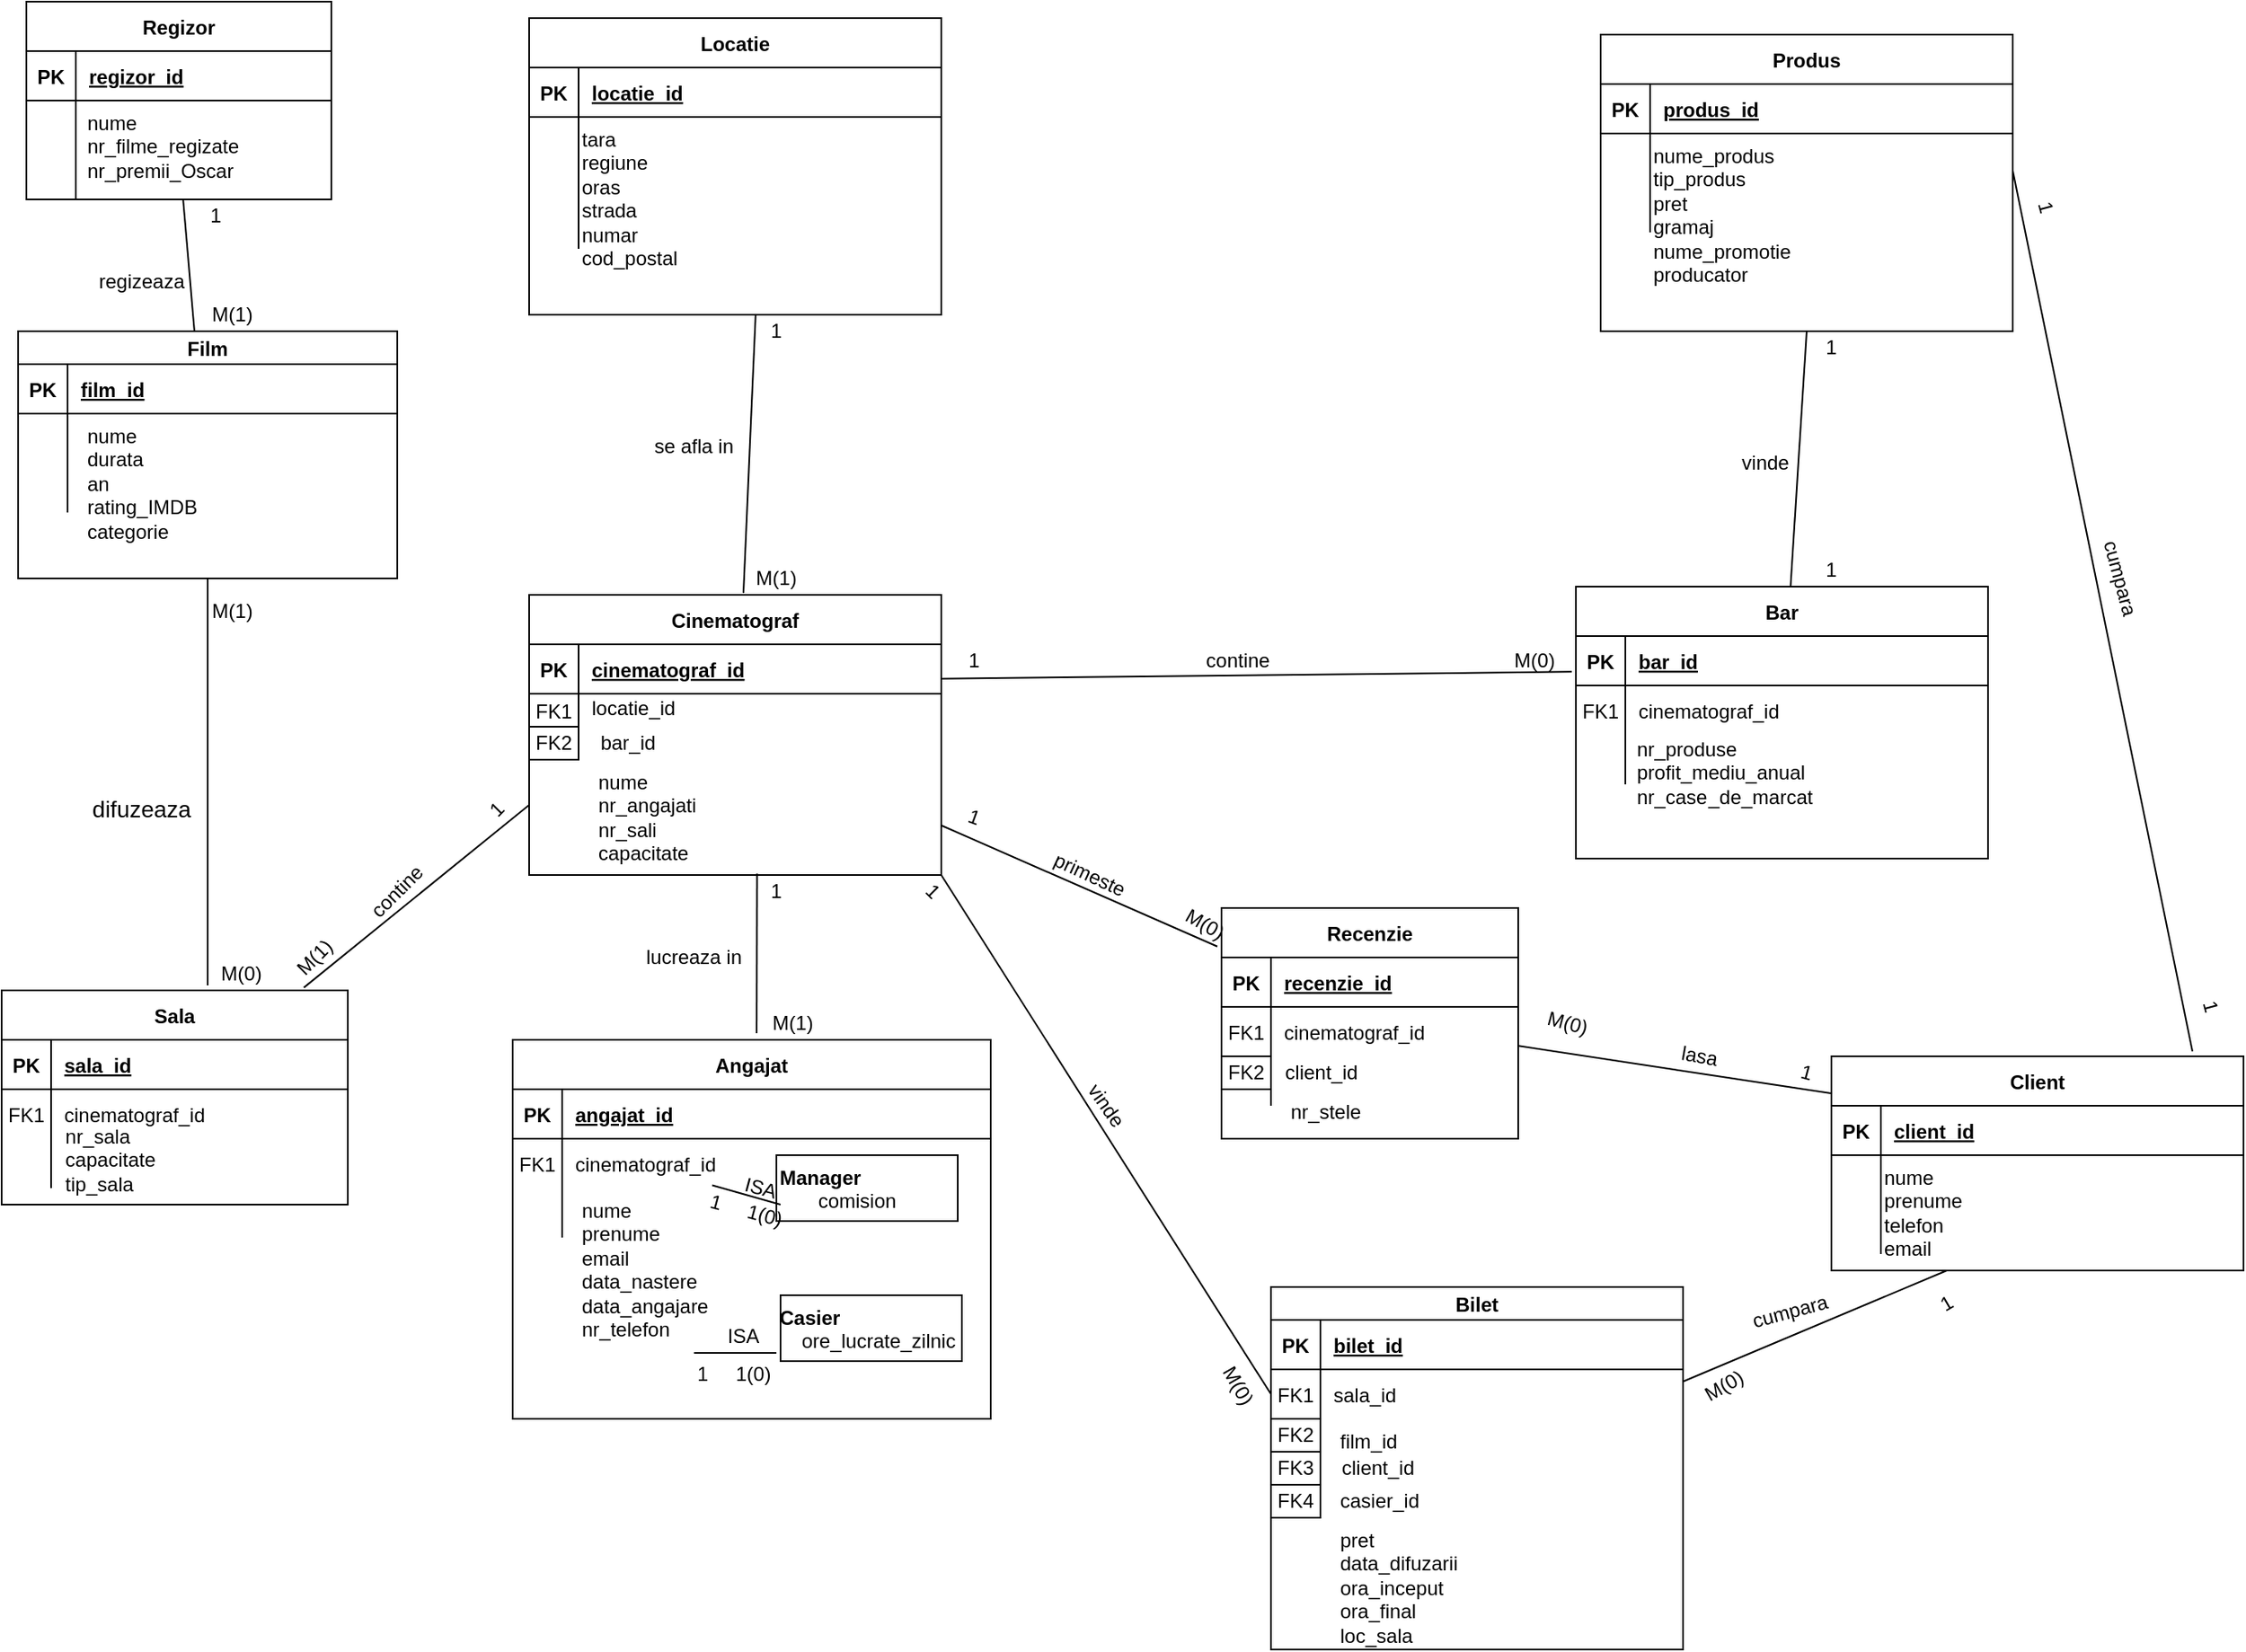 <mxfile version="14.6.5" type="github">
  <diagram id="R2lEEEUBdFMjLlhIrx00" name="Page-1">
    <mxGraphModel dx="2272" dy="762" grid="1" gridSize="10" guides="1" tooltips="1" connect="1" arrows="1" fold="1" page="1" pageScale="1" pageWidth="850" pageHeight="1100" math="0" shadow="0" extFonts="Permanent Marker^https://fonts.googleapis.com/css?family=Permanent+Marker">
      <root>
        <mxCell id="0" />
        <mxCell id="1" parent="0" />
        <mxCell id="C-vyLk0tnHw3VtMMgP7b-2" value="Locatie" style="shape=table;startSize=30;container=1;collapsible=1;childLayout=tableLayout;fixedRows=1;rowLines=0;fontStyle=1;align=center;resizeLast=1;" parent="1" vertex="1">
          <mxGeometry x="-210" y="10" width="250" height="180" as="geometry" />
        </mxCell>
        <mxCell id="C-vyLk0tnHw3VtMMgP7b-3" value="" style="shape=partialRectangle;collapsible=0;dropTarget=0;pointerEvents=0;fillColor=none;points=[[0,0.5],[1,0.5]];portConstraint=eastwest;top=0;left=0;right=0;bottom=1;" parent="C-vyLk0tnHw3VtMMgP7b-2" vertex="1">
          <mxGeometry y="30" width="250" height="30" as="geometry" />
        </mxCell>
        <mxCell id="C-vyLk0tnHw3VtMMgP7b-4" value="PK" style="shape=partialRectangle;overflow=hidden;connectable=0;fillColor=none;top=0;left=0;bottom=0;right=0;fontStyle=1;" parent="C-vyLk0tnHw3VtMMgP7b-3" vertex="1">
          <mxGeometry width="30" height="30" as="geometry" />
        </mxCell>
        <mxCell id="C-vyLk0tnHw3VtMMgP7b-5" value="locatie_id" style="shape=partialRectangle;overflow=hidden;connectable=0;fillColor=none;top=0;left=0;bottom=0;right=0;align=left;spacingLeft=6;fontStyle=5;" parent="C-vyLk0tnHw3VtMMgP7b-3" vertex="1">
          <mxGeometry x="30" width="220" height="30" as="geometry" />
        </mxCell>
        <mxCell id="C-vyLk0tnHw3VtMMgP7b-6" value="" style="shape=partialRectangle;collapsible=0;dropTarget=0;pointerEvents=0;fillColor=none;points=[[0,0.5],[1,0.5]];portConstraint=eastwest;top=0;left=0;right=0;bottom=0;" parent="C-vyLk0tnHw3VtMMgP7b-2" vertex="1">
          <mxGeometry y="60" width="250" height="50" as="geometry" />
        </mxCell>
        <mxCell id="C-vyLk0tnHw3VtMMgP7b-7" value="" style="shape=partialRectangle;overflow=hidden;connectable=0;fillColor=none;top=0;left=0;bottom=0;right=0;" parent="C-vyLk0tnHw3VtMMgP7b-6" vertex="1">
          <mxGeometry width="30" height="50" as="geometry" />
        </mxCell>
        <mxCell id="C-vyLk0tnHw3VtMMgP7b-8" value="" style="shape=partialRectangle;overflow=hidden;connectable=0;fillColor=none;top=0;left=0;bottom=0;right=0;align=left;spacingLeft=6;" parent="C-vyLk0tnHw3VtMMgP7b-6" vertex="1">
          <mxGeometry x="30" width="220" height="50" as="geometry" />
        </mxCell>
        <mxCell id="C-vyLk0tnHw3VtMMgP7b-9" value="" style="shape=partialRectangle;collapsible=0;dropTarget=0;pointerEvents=0;fillColor=none;points=[[0,0.5],[1,0.5]];portConstraint=eastwest;top=0;left=0;right=0;bottom=0;" parent="C-vyLk0tnHw3VtMMgP7b-2" vertex="1">
          <mxGeometry y="110" width="250" height="30" as="geometry" />
        </mxCell>
        <mxCell id="C-vyLk0tnHw3VtMMgP7b-10" value="" style="shape=partialRectangle;overflow=hidden;connectable=0;fillColor=none;top=0;left=0;bottom=0;right=0;" parent="C-vyLk0tnHw3VtMMgP7b-9" vertex="1">
          <mxGeometry width="30" height="30" as="geometry" />
        </mxCell>
        <mxCell id="C-vyLk0tnHw3VtMMgP7b-11" value="" style="shape=partialRectangle;overflow=hidden;connectable=0;fillColor=none;top=0;left=0;bottom=0;right=0;align=left;spacingLeft=6;" parent="C-vyLk0tnHw3VtMMgP7b-9" vertex="1">
          <mxGeometry x="30" width="220" height="30" as="geometry" />
        </mxCell>
        <mxCell id="C-vyLk0tnHw3VtMMgP7b-13" value="Bar" style="shape=table;startSize=30;container=1;collapsible=1;childLayout=tableLayout;fixedRows=1;rowLines=0;fontStyle=1;align=center;resizeLast=1;" parent="1" vertex="1">
          <mxGeometry x="425" y="355" width="250" height="165" as="geometry" />
        </mxCell>
        <mxCell id="C-vyLk0tnHw3VtMMgP7b-14" value="" style="shape=partialRectangle;collapsible=0;dropTarget=0;pointerEvents=0;fillColor=none;points=[[0,0.5],[1,0.5]];portConstraint=eastwest;top=0;left=0;right=0;bottom=1;" parent="C-vyLk0tnHw3VtMMgP7b-13" vertex="1">
          <mxGeometry y="30" width="250" height="30" as="geometry" />
        </mxCell>
        <mxCell id="C-vyLk0tnHw3VtMMgP7b-15" value="PK" style="shape=partialRectangle;overflow=hidden;connectable=0;fillColor=none;top=0;left=0;bottom=0;right=0;fontStyle=1;" parent="C-vyLk0tnHw3VtMMgP7b-14" vertex="1">
          <mxGeometry width="30" height="30" as="geometry" />
        </mxCell>
        <mxCell id="C-vyLk0tnHw3VtMMgP7b-16" value="bar_id" style="shape=partialRectangle;overflow=hidden;connectable=0;fillColor=none;top=0;left=0;bottom=0;right=0;align=left;spacingLeft=6;fontStyle=5;" parent="C-vyLk0tnHw3VtMMgP7b-14" vertex="1">
          <mxGeometry x="30" width="220" height="30" as="geometry" />
        </mxCell>
        <mxCell id="C-vyLk0tnHw3VtMMgP7b-17" value="" style="shape=partialRectangle;collapsible=0;dropTarget=0;pointerEvents=0;fillColor=none;points=[[0,0.5],[1,0.5]];portConstraint=eastwest;top=0;left=0;right=0;bottom=0;" parent="C-vyLk0tnHw3VtMMgP7b-13" vertex="1">
          <mxGeometry y="60" width="250" height="30" as="geometry" />
        </mxCell>
        <mxCell id="C-vyLk0tnHw3VtMMgP7b-18" value="FK1" style="shape=partialRectangle;overflow=hidden;connectable=0;fillColor=none;top=0;left=0;bottom=0;right=0;" parent="C-vyLk0tnHw3VtMMgP7b-17" vertex="1">
          <mxGeometry width="30" height="30" as="geometry" />
        </mxCell>
        <mxCell id="C-vyLk0tnHw3VtMMgP7b-19" value="cinematograf_id" style="shape=partialRectangle;overflow=hidden;connectable=0;fillColor=none;top=0;left=0;bottom=0;right=0;align=left;spacingLeft=6;" parent="C-vyLk0tnHw3VtMMgP7b-17" vertex="1">
          <mxGeometry x="30" width="220" height="30" as="geometry" />
        </mxCell>
        <mxCell id="C-vyLk0tnHw3VtMMgP7b-20" value="" style="shape=partialRectangle;collapsible=0;dropTarget=0;pointerEvents=0;fillColor=none;points=[[0,0.5],[1,0.5]];portConstraint=eastwest;top=0;left=0;right=0;bottom=0;" parent="C-vyLk0tnHw3VtMMgP7b-13" vertex="1">
          <mxGeometry y="90" width="250" height="30" as="geometry" />
        </mxCell>
        <mxCell id="C-vyLk0tnHw3VtMMgP7b-21" value="" style="shape=partialRectangle;overflow=hidden;connectable=0;fillColor=none;top=0;left=0;bottom=0;right=0;" parent="C-vyLk0tnHw3VtMMgP7b-20" vertex="1">
          <mxGeometry width="30" height="30" as="geometry" />
        </mxCell>
        <mxCell id="C-vyLk0tnHw3VtMMgP7b-22" value="" style="shape=partialRectangle;overflow=hidden;connectable=0;fillColor=none;top=0;left=0;bottom=0;right=0;align=left;spacingLeft=6;" parent="C-vyLk0tnHw3VtMMgP7b-20" vertex="1">
          <mxGeometry x="30" width="220" height="30" as="geometry" />
        </mxCell>
        <mxCell id="C-vyLk0tnHw3VtMMgP7b-23" value="Cinematograf" style="shape=table;startSize=30;container=1;collapsible=1;childLayout=tableLayout;fixedRows=1;rowLines=0;fontStyle=1;align=center;resizeLast=1;" parent="1" vertex="1">
          <mxGeometry x="-210" y="360" width="250" height="170" as="geometry" />
        </mxCell>
        <mxCell id="C-vyLk0tnHw3VtMMgP7b-24" value="" style="shape=partialRectangle;collapsible=0;dropTarget=0;pointerEvents=0;fillColor=none;points=[[0,0.5],[1,0.5]];portConstraint=eastwest;top=0;left=0;right=0;bottom=1;" parent="C-vyLk0tnHw3VtMMgP7b-23" vertex="1">
          <mxGeometry y="30" width="250" height="30" as="geometry" />
        </mxCell>
        <mxCell id="C-vyLk0tnHw3VtMMgP7b-25" value="PK" style="shape=partialRectangle;overflow=hidden;connectable=0;fillColor=none;top=0;left=0;bottom=0;right=0;fontStyle=1;" parent="C-vyLk0tnHw3VtMMgP7b-24" vertex="1">
          <mxGeometry width="30" height="30" as="geometry" />
        </mxCell>
        <mxCell id="C-vyLk0tnHw3VtMMgP7b-26" value="cinematograf_id" style="shape=partialRectangle;overflow=hidden;connectable=0;fillColor=none;top=0;left=0;bottom=0;right=0;align=left;spacingLeft=6;fontStyle=5;" parent="C-vyLk0tnHw3VtMMgP7b-24" vertex="1">
          <mxGeometry x="30" width="220" height="30" as="geometry" />
        </mxCell>
        <mxCell id="C-vyLk0tnHw3VtMMgP7b-27" value="" style="shape=partialRectangle;collapsible=0;dropTarget=0;pointerEvents=0;fillColor=none;points=[[0,0.5],[1,0.5]];portConstraint=eastwest;top=0;left=0;right=0;bottom=0;" parent="C-vyLk0tnHw3VtMMgP7b-23" vertex="1">
          <mxGeometry y="60" width="250" height="20" as="geometry" />
        </mxCell>
        <mxCell id="C-vyLk0tnHw3VtMMgP7b-28" value="FK1" style="shape=partialRectangle;overflow=hidden;connectable=0;fillColor=none;top=0;left=0;bottom=0;right=0;" parent="C-vyLk0tnHw3VtMMgP7b-27" vertex="1">
          <mxGeometry width="30" height="20" as="geometry" />
        </mxCell>
        <mxCell id="C-vyLk0tnHw3VtMMgP7b-29" value="locatie_id&#xa;" style="shape=partialRectangle;overflow=hidden;connectable=0;fillColor=none;top=0;left=0;bottom=0;right=0;align=left;spacingLeft=6;" parent="C-vyLk0tnHw3VtMMgP7b-27" vertex="1">
          <mxGeometry x="30" width="220" height="20" as="geometry" />
        </mxCell>
        <mxCell id="IhwIxXfozMVWxRaAhTeC-2" value="FK2" style="rounded=0;whiteSpace=wrap;html=1;" parent="1" vertex="1">
          <mxGeometry x="-210" y="440" width="30" height="20" as="geometry" />
        </mxCell>
        <mxCell id="IhwIxXfozMVWxRaAhTeC-3" value="bar_id" style="text;html=1;strokeColor=none;fillColor=none;align=center;verticalAlign=middle;whiteSpace=wrap;rounded=0;" parent="1" vertex="1">
          <mxGeometry x="-180" y="440" width="60" height="20" as="geometry" />
        </mxCell>
        <mxCell id="IhwIxXfozMVWxRaAhTeC-5" value="nume&lt;br&gt;nr_angajati&lt;br&gt;nr_sali&lt;br&gt;capacitate" style="text;html=1;strokeColor=none;fillColor=none;align=left;verticalAlign=top;whiteSpace=wrap;rounded=0;labelPosition=center;verticalLabelPosition=middle;" parent="1" vertex="1">
          <mxGeometry x="-170" y="460" width="170" height="70" as="geometry" />
        </mxCell>
        <mxCell id="IhwIxXfozMVWxRaAhTeC-7" value="se afla in" style="text;html=1;strokeColor=none;fillColor=none;align=center;verticalAlign=middle;whiteSpace=wrap;rounded=0;rotation=0;" parent="1" vertex="1">
          <mxGeometry x="-140" y="250" width="60" height="40" as="geometry" />
        </mxCell>
        <mxCell id="IhwIxXfozMVWxRaAhTeC-8" value="tara&lt;br&gt;regiune&lt;br&gt;oras&lt;br&gt;strada&lt;br&gt;numar&lt;br&gt;cod_postal" style="text;html=1;strokeColor=none;fillColor=none;align=left;verticalAlign=top;whiteSpace=wrap;rounded=0;" parent="1" vertex="1">
          <mxGeometry x="-180" y="70" width="220" height="120" as="geometry" />
        </mxCell>
        <mxCell id="IhwIxXfozMVWxRaAhTeC-9" value="" style="endArrow=none;html=1;exitX=0.52;exitY=-0.007;exitDx=0;exitDy=0;exitPerimeter=0;" parent="1" source="C-vyLk0tnHw3VtMMgP7b-23" target="IhwIxXfozMVWxRaAhTeC-8" edge="1">
          <mxGeometry width="50" height="50" relative="1" as="geometry">
            <mxPoint x="-40" y="280" as="sourcePoint" />
            <mxPoint x="10" y="230" as="targetPoint" />
          </mxGeometry>
        </mxCell>
        <mxCell id="IhwIxXfozMVWxRaAhTeC-10" value="1" style="text;html=1;strokeColor=none;fillColor=none;align=center;verticalAlign=middle;whiteSpace=wrap;rounded=0;" parent="1" vertex="1">
          <mxGeometry x="-80" y="190" width="40" height="20" as="geometry" />
        </mxCell>
        <mxCell id="IhwIxXfozMVWxRaAhTeC-11" value="M(1)" style="text;html=1;strokeColor=none;fillColor=none;align=center;verticalAlign=middle;whiteSpace=wrap;rounded=0;" parent="1" vertex="1">
          <mxGeometry x="-80" y="340" width="40" height="20" as="geometry" />
        </mxCell>
        <mxCell id="IhwIxXfozMVWxRaAhTeC-12" value="Produs" style="shape=table;startSize=30;container=1;collapsible=1;childLayout=tableLayout;fixedRows=1;rowLines=0;fontStyle=1;align=center;resizeLast=1;" parent="1" vertex="1">
          <mxGeometry x="440" y="20" width="250" height="180" as="geometry" />
        </mxCell>
        <mxCell id="IhwIxXfozMVWxRaAhTeC-13" value="" style="shape=partialRectangle;collapsible=0;dropTarget=0;pointerEvents=0;fillColor=none;points=[[0,0.5],[1,0.5]];portConstraint=eastwest;top=0;left=0;right=0;bottom=1;" parent="IhwIxXfozMVWxRaAhTeC-12" vertex="1">
          <mxGeometry y="30" width="250" height="30" as="geometry" />
        </mxCell>
        <mxCell id="IhwIxXfozMVWxRaAhTeC-14" value="PK" style="shape=partialRectangle;overflow=hidden;connectable=0;fillColor=none;top=0;left=0;bottom=0;right=0;fontStyle=1;" parent="IhwIxXfozMVWxRaAhTeC-13" vertex="1">
          <mxGeometry width="30" height="30" as="geometry" />
        </mxCell>
        <mxCell id="IhwIxXfozMVWxRaAhTeC-15" value="produs_id" style="shape=partialRectangle;overflow=hidden;connectable=0;fillColor=none;top=0;left=0;bottom=0;right=0;align=left;spacingLeft=6;fontStyle=5;" parent="IhwIxXfozMVWxRaAhTeC-13" vertex="1">
          <mxGeometry x="30" width="220" height="30" as="geometry" />
        </mxCell>
        <mxCell id="IhwIxXfozMVWxRaAhTeC-16" value="" style="shape=partialRectangle;collapsible=0;dropTarget=0;pointerEvents=0;fillColor=none;points=[[0,0.5],[1,0.5]];portConstraint=eastwest;top=0;left=0;right=0;bottom=0;" parent="IhwIxXfozMVWxRaAhTeC-12" vertex="1">
          <mxGeometry y="60" width="250" height="30" as="geometry" />
        </mxCell>
        <mxCell id="IhwIxXfozMVWxRaAhTeC-17" value="" style="shape=partialRectangle;overflow=hidden;connectable=0;fillColor=none;top=0;left=0;bottom=0;right=0;" parent="IhwIxXfozMVWxRaAhTeC-16" vertex="1">
          <mxGeometry width="30" height="30" as="geometry" />
        </mxCell>
        <mxCell id="IhwIxXfozMVWxRaAhTeC-18" value="" style="shape=partialRectangle;overflow=hidden;connectable=0;fillColor=none;top=0;left=0;bottom=0;right=0;align=left;spacingLeft=6;" parent="IhwIxXfozMVWxRaAhTeC-16" vertex="1">
          <mxGeometry x="30" width="220" height="30" as="geometry" />
        </mxCell>
        <mxCell id="IhwIxXfozMVWxRaAhTeC-19" value="" style="shape=partialRectangle;collapsible=0;dropTarget=0;pointerEvents=0;fillColor=none;points=[[0,0.5],[1,0.5]];portConstraint=eastwest;top=0;left=0;right=0;bottom=0;" parent="IhwIxXfozMVWxRaAhTeC-12" vertex="1">
          <mxGeometry y="90" width="250" height="30" as="geometry" />
        </mxCell>
        <mxCell id="IhwIxXfozMVWxRaAhTeC-20" value="" style="shape=partialRectangle;overflow=hidden;connectable=0;fillColor=none;top=0;left=0;bottom=0;right=0;" parent="IhwIxXfozMVWxRaAhTeC-19" vertex="1">
          <mxGeometry width="30" height="30" as="geometry" />
        </mxCell>
        <mxCell id="IhwIxXfozMVWxRaAhTeC-21" value="" style="shape=partialRectangle;overflow=hidden;connectable=0;fillColor=none;top=0;left=0;bottom=0;right=0;align=left;spacingLeft=6;" parent="IhwIxXfozMVWxRaAhTeC-19" vertex="1">
          <mxGeometry x="30" width="220" height="30" as="geometry" />
        </mxCell>
        <mxCell id="IhwIxXfozMVWxRaAhTeC-22" value="nr_produse&lt;br&gt;profit_mediu_anual&lt;br&gt;nr_case" style="text;html=1;strokeColor=none;fillColor=none;align=left;verticalAlign=top;whiteSpace=wrap;rounded=0;" parent="1" vertex="1">
          <mxGeometry x="460" y="440" width="210" height="100" as="geometry" />
        </mxCell>
        <mxCell id="IhwIxXfozMVWxRaAhTeC-23" value="&lt;br&gt;&lt;br&gt;&amp;nbsp; &amp;nbsp; &amp;nbsp; &amp;nbsp; &amp;nbsp; &amp;nbsp; &amp;nbsp;_de_marcat" style="text;html=1;strokeColor=none;fillColor=none;align=left;verticalAlign=top;whiteSpace=wrap;rounded=0;" parent="1" vertex="1">
          <mxGeometry x="460" y="440" width="210" height="100" as="geometry" />
        </mxCell>
        <mxCell id="IhwIxXfozMVWxRaAhTeC-24" value="" style="endArrow=none;html=1;entryX=-0.01;entryY=0.722;entryDx=0;entryDy=0;entryPerimeter=0;exitX=1;exitY=0.694;exitDx=0;exitDy=0;exitPerimeter=0;" parent="1" source="C-vyLk0tnHw3VtMMgP7b-24" target="C-vyLk0tnHw3VtMMgP7b-14" edge="1">
          <mxGeometry width="50" height="50" relative="1" as="geometry">
            <mxPoint x="40" y="500" as="sourcePoint" />
            <mxPoint x="430" y="510" as="targetPoint" />
          </mxGeometry>
        </mxCell>
        <mxCell id="IhwIxXfozMVWxRaAhTeC-25" value="contine" style="text;html=1;strokeColor=none;fillColor=none;align=center;verticalAlign=middle;whiteSpace=wrap;rounded=0;" parent="1" vertex="1">
          <mxGeometry x="200" y="390" width="40" height="20" as="geometry" />
        </mxCell>
        <mxCell id="IhwIxXfozMVWxRaAhTeC-26" value="M(0)" style="text;html=1;strokeColor=none;fillColor=none;align=center;verticalAlign=middle;whiteSpace=wrap;rounded=0;" parent="1" vertex="1">
          <mxGeometry x="380" y="390" width="40" height="20" as="geometry" />
        </mxCell>
        <mxCell id="IhwIxXfozMVWxRaAhTeC-27" value="1" style="text;html=1;strokeColor=none;fillColor=none;align=center;verticalAlign=middle;whiteSpace=wrap;rounded=0;" parent="1" vertex="1">
          <mxGeometry x="40" y="390" width="40" height="20" as="geometry" />
        </mxCell>
        <mxCell id="IhwIxXfozMVWxRaAhTeC-28" value="Bilet" style="shape=table;startSize=20;container=1;collapsible=1;childLayout=tableLayout;fixedRows=1;rowLines=0;fontStyle=1;align=center;resizeLast=1;" parent="1" vertex="1">
          <mxGeometry x="240" y="780" width="250" height="220" as="geometry" />
        </mxCell>
        <mxCell id="IhwIxXfozMVWxRaAhTeC-29" value="" style="shape=partialRectangle;collapsible=0;dropTarget=0;pointerEvents=0;fillColor=none;points=[[0,0.5],[1,0.5]];portConstraint=eastwest;top=0;left=0;right=0;bottom=1;" parent="IhwIxXfozMVWxRaAhTeC-28" vertex="1">
          <mxGeometry y="20" width="250" height="30" as="geometry" />
        </mxCell>
        <mxCell id="IhwIxXfozMVWxRaAhTeC-30" value="PK" style="shape=partialRectangle;overflow=hidden;connectable=0;fillColor=none;top=0;left=0;bottom=0;right=0;fontStyle=1;" parent="IhwIxXfozMVWxRaAhTeC-29" vertex="1">
          <mxGeometry width="30" height="30" as="geometry" />
        </mxCell>
        <mxCell id="IhwIxXfozMVWxRaAhTeC-31" value="bilet_id" style="shape=partialRectangle;overflow=hidden;connectable=0;fillColor=none;top=0;left=0;bottom=0;right=0;align=left;spacingLeft=6;fontStyle=5;" parent="IhwIxXfozMVWxRaAhTeC-29" vertex="1">
          <mxGeometry x="30" width="220" height="30" as="geometry" />
        </mxCell>
        <mxCell id="IhwIxXfozMVWxRaAhTeC-32" value="" style="shape=partialRectangle;collapsible=0;dropTarget=0;pointerEvents=0;fillColor=none;points=[[0,0.5],[1,0.5]];portConstraint=eastwest;top=0;left=0;right=0;bottom=0;" parent="IhwIxXfozMVWxRaAhTeC-28" vertex="1">
          <mxGeometry y="50" width="250" height="30" as="geometry" />
        </mxCell>
        <mxCell id="IhwIxXfozMVWxRaAhTeC-33" value="FK1" style="shape=partialRectangle;overflow=hidden;connectable=0;fillColor=none;top=0;left=0;bottom=0;right=0;" parent="IhwIxXfozMVWxRaAhTeC-32" vertex="1">
          <mxGeometry width="30" height="30" as="geometry" />
        </mxCell>
        <mxCell id="IhwIxXfozMVWxRaAhTeC-34" value="sala_id" style="shape=partialRectangle;overflow=hidden;connectable=0;fillColor=none;top=0;left=0;bottom=0;right=0;align=left;spacingLeft=6;" parent="IhwIxXfozMVWxRaAhTeC-32" vertex="1">
          <mxGeometry x="30" width="220" height="30" as="geometry" />
        </mxCell>
        <mxCell id="IhwIxXfozMVWxRaAhTeC-35" value="" style="shape=partialRectangle;collapsible=0;dropTarget=0;pointerEvents=0;fillColor=none;points=[[0,0.5],[1,0.5]];portConstraint=eastwest;top=0;left=0;right=0;bottom=0;" parent="IhwIxXfozMVWxRaAhTeC-28" vertex="1">
          <mxGeometry y="80" width="250" height="30" as="geometry" />
        </mxCell>
        <mxCell id="IhwIxXfozMVWxRaAhTeC-36" value="" style="shape=partialRectangle;overflow=hidden;connectable=0;fillColor=none;top=0;left=0;bottom=0;right=0;" parent="IhwIxXfozMVWxRaAhTeC-35" vertex="1">
          <mxGeometry width="30" height="30" as="geometry" />
        </mxCell>
        <mxCell id="IhwIxXfozMVWxRaAhTeC-37" value="" style="shape=partialRectangle;overflow=hidden;connectable=0;fillColor=none;top=0;left=0;bottom=0;right=0;align=left;spacingLeft=6;" parent="IhwIxXfozMVWxRaAhTeC-35" vertex="1">
          <mxGeometry x="30" width="220" height="30" as="geometry" />
        </mxCell>
        <mxCell id="IhwIxXfozMVWxRaAhTeC-38" value="nume_produs&lt;br&gt;tip_produs&lt;br&gt;pret&lt;br&gt;gramaj&lt;br&gt;nume_promotie&lt;br&gt;producator" style="text;html=1;strokeColor=none;fillColor=none;align=left;verticalAlign=top;whiteSpace=wrap;rounded=0;" parent="1" vertex="1">
          <mxGeometry x="470" y="80" width="220" height="90" as="geometry" />
        </mxCell>
        <mxCell id="IhwIxXfozMVWxRaAhTeC-39" value="" style="endArrow=none;html=1;entryX=0.5;entryY=1;entryDx=0;entryDy=0;" parent="1" source="C-vyLk0tnHw3VtMMgP7b-13" target="IhwIxXfozMVWxRaAhTeC-12" edge="1">
          <mxGeometry width="50" height="50" relative="1" as="geometry">
            <mxPoint x="140" y="300" as="sourcePoint" />
            <mxPoint x="190" y="250" as="targetPoint" />
          </mxGeometry>
        </mxCell>
        <mxCell id="IhwIxXfozMVWxRaAhTeC-40" value="vinde" style="text;html=1;strokeColor=none;fillColor=none;align=center;verticalAlign=middle;whiteSpace=wrap;rounded=0;" parent="1" vertex="1">
          <mxGeometry x="520" y="270" width="40" height="20" as="geometry" />
        </mxCell>
        <mxCell id="IhwIxXfozMVWxRaAhTeC-41" value="1" style="text;html=1;strokeColor=none;fillColor=none;align=center;verticalAlign=middle;whiteSpace=wrap;rounded=0;" parent="1" vertex="1">
          <mxGeometry x="560" y="200" width="40" height="20" as="geometry" />
        </mxCell>
        <mxCell id="IhwIxXfozMVWxRaAhTeC-42" value="1" style="text;html=1;strokeColor=none;fillColor=none;align=center;verticalAlign=middle;whiteSpace=wrap;rounded=0;" parent="1" vertex="1">
          <mxGeometry x="560" y="335" width="40" height="20" as="geometry" />
        </mxCell>
        <mxCell id="IhwIxXfozMVWxRaAhTeC-43" value="Angajat" style="shape=table;startSize=30;container=1;collapsible=1;childLayout=tableLayout;fixedRows=1;rowLines=0;fontStyle=1;align=center;resizeLast=1;" parent="1" vertex="1">
          <mxGeometry x="-220" y="630" width="290" height="230" as="geometry" />
        </mxCell>
        <mxCell id="IhwIxXfozMVWxRaAhTeC-44" value="" style="shape=partialRectangle;collapsible=0;dropTarget=0;pointerEvents=0;fillColor=none;points=[[0,0.5],[1,0.5]];portConstraint=eastwest;top=0;left=0;right=0;bottom=1;" parent="IhwIxXfozMVWxRaAhTeC-43" vertex="1">
          <mxGeometry y="30" width="290" height="30" as="geometry" />
        </mxCell>
        <mxCell id="IhwIxXfozMVWxRaAhTeC-45" value="PK" style="shape=partialRectangle;overflow=hidden;connectable=0;fillColor=none;top=0;left=0;bottom=0;right=0;fontStyle=1;" parent="IhwIxXfozMVWxRaAhTeC-44" vertex="1">
          <mxGeometry width="30" height="30" as="geometry" />
        </mxCell>
        <mxCell id="IhwIxXfozMVWxRaAhTeC-46" value="angajat_id" style="shape=partialRectangle;overflow=hidden;connectable=0;fillColor=none;top=0;left=0;bottom=0;right=0;align=left;spacingLeft=6;fontStyle=5;" parent="IhwIxXfozMVWxRaAhTeC-44" vertex="1">
          <mxGeometry x="30" width="260" height="30" as="geometry" />
        </mxCell>
        <mxCell id="IhwIxXfozMVWxRaAhTeC-47" value="" style="shape=partialRectangle;collapsible=0;dropTarget=0;pointerEvents=0;fillColor=none;points=[[0,0.5],[1,0.5]];portConstraint=eastwest;top=0;left=0;right=0;bottom=0;" parent="IhwIxXfozMVWxRaAhTeC-43" vertex="1">
          <mxGeometry y="60" width="290" height="30" as="geometry" />
        </mxCell>
        <mxCell id="IhwIxXfozMVWxRaAhTeC-48" value="FK1" style="shape=partialRectangle;overflow=hidden;connectable=0;fillColor=none;top=0;left=0;bottom=0;right=0;" parent="IhwIxXfozMVWxRaAhTeC-47" vertex="1">
          <mxGeometry width="30" height="30" as="geometry" />
        </mxCell>
        <mxCell id="IhwIxXfozMVWxRaAhTeC-49" value="cinematograf_id" style="shape=partialRectangle;overflow=hidden;connectable=0;fillColor=none;top=0;left=0;bottom=0;right=0;align=left;spacingLeft=6;" parent="IhwIxXfozMVWxRaAhTeC-47" vertex="1">
          <mxGeometry x="30" width="260" height="30" as="geometry" />
        </mxCell>
        <mxCell id="IhwIxXfozMVWxRaAhTeC-50" value="" style="shape=partialRectangle;collapsible=0;dropTarget=0;pointerEvents=0;fillColor=none;points=[[0,0.5],[1,0.5]];portConstraint=eastwest;top=0;left=0;right=0;bottom=0;" parent="IhwIxXfozMVWxRaAhTeC-43" vertex="1">
          <mxGeometry y="90" width="290" height="30" as="geometry" />
        </mxCell>
        <mxCell id="IhwIxXfozMVWxRaAhTeC-51" value="" style="shape=partialRectangle;overflow=hidden;connectable=0;fillColor=none;top=0;left=0;bottom=0;right=0;" parent="IhwIxXfozMVWxRaAhTeC-50" vertex="1">
          <mxGeometry width="30" height="30" as="geometry" />
        </mxCell>
        <mxCell id="IhwIxXfozMVWxRaAhTeC-52" value="" style="shape=partialRectangle;overflow=hidden;connectable=0;fillColor=none;top=0;left=0;bottom=0;right=0;align=left;spacingLeft=6;" parent="IhwIxXfozMVWxRaAhTeC-50" vertex="1">
          <mxGeometry x="30" width="260" height="30" as="geometry" />
        </mxCell>
        <mxCell id="IhwIxXfozMVWxRaAhTeC-57" value="nume&lt;br&gt;prenume&lt;br&gt;email&lt;br&gt;data_nastere&lt;br&gt;data_angajare&lt;br&gt;nr_telefon" style="text;html=1;strokeColor=none;fillColor=none;align=left;verticalAlign=top;whiteSpace=wrap;rounded=0;" parent="1" vertex="1">
          <mxGeometry x="-180" y="720" width="70" height="100" as="geometry" />
        </mxCell>
        <mxCell id="IhwIxXfozMVWxRaAhTeC-58" value="" style="rounded=0;whiteSpace=wrap;html=1;align=left;" parent="1" vertex="1">
          <mxGeometry x="-60" y="700" width="110" height="40" as="geometry" />
        </mxCell>
        <mxCell id="IhwIxXfozMVWxRaAhTeC-59" value="&lt;b&gt;Manager&lt;br&gt;&amp;nbsp; &amp;nbsp; &amp;nbsp; &amp;nbsp;&lt;/b&gt;comision&lt;br&gt;" style="text;html=1;strokeColor=none;fillColor=none;align=left;verticalAlign=top;whiteSpace=wrap;rounded=0;" parent="1" vertex="1">
          <mxGeometry x="-60" y="700" width="110" height="40" as="geometry" />
        </mxCell>
        <mxCell id="IhwIxXfozMVWxRaAhTeC-61" value="ISA" style="text;html=1;strokeColor=none;fillColor=none;align=center;verticalAlign=middle;whiteSpace=wrap;rounded=0;rotation=15;" parent="1" vertex="1">
          <mxGeometry x="-82.5" y="715" width="25" height="10" as="geometry" />
        </mxCell>
        <mxCell id="IhwIxXfozMVWxRaAhTeC-62" value="1&amp;nbsp; &amp;nbsp; &amp;nbsp;1(0)" style="text;html=1;strokeColor=none;fillColor=none;align=left;verticalAlign=middle;whiteSpace=wrap;rounded=0;rotation=15;" parent="1" vertex="1">
          <mxGeometry x="-102.5" y="725" width="55" height="20" as="geometry" />
        </mxCell>
        <mxCell id="IhwIxXfozMVWxRaAhTeC-66" value="" style="rounded=0;whiteSpace=wrap;html=1;align=left;" parent="1" vertex="1">
          <mxGeometry x="-57.5" y="785" width="110" height="40" as="geometry" />
        </mxCell>
        <mxCell id="IhwIxXfozMVWxRaAhTeC-67" value="Casier&lt;br&gt;&amp;nbsp; &amp;nbsp; &lt;span style=&quot;font-weight: normal&quot;&gt;ore_lucrate_zilnic&lt;/span&gt;" style="text;html=1;strokeColor=none;fillColor=none;align=left;verticalAlign=top;whiteSpace=wrap;rounded=0;fontStyle=1" parent="1" vertex="1">
          <mxGeometry x="-60" y="785" width="117.5" height="35" as="geometry" />
        </mxCell>
        <mxCell id="IhwIxXfozMVWxRaAhTeC-68" value="1&amp;nbsp; &amp;nbsp; &amp;nbsp;1(0)" style="text;html=1;strokeColor=none;fillColor=none;align=left;verticalAlign=middle;whiteSpace=wrap;rounded=0;rotation=0;" parent="1" vertex="1">
          <mxGeometry x="-110" y="825" width="52.5" height="15" as="geometry" />
        </mxCell>
        <mxCell id="IhwIxXfozMVWxRaAhTeC-70" value="" style="endArrow=none;html=1;exitX=0;exitY=0;exitDx=0;exitDy=0;" parent="1" source="IhwIxXfozMVWxRaAhTeC-62" edge="1">
          <mxGeometry width="50" height="50" relative="1" as="geometry">
            <mxPoint x="-107.5" y="720" as="sourcePoint" />
            <mxPoint x="-57.5" y="730" as="targetPoint" />
          </mxGeometry>
        </mxCell>
        <mxCell id="IhwIxXfozMVWxRaAhTeC-71" value="" style="endArrow=none;html=1;entryX=0;entryY=1;entryDx=0;entryDy=0;" parent="1" target="IhwIxXfozMVWxRaAhTeC-67" edge="1">
          <mxGeometry width="50" height="50" relative="1" as="geometry">
            <mxPoint x="-110" y="820" as="sourcePoint" />
            <mxPoint x="-20" y="780" as="targetPoint" />
          </mxGeometry>
        </mxCell>
        <mxCell id="IhwIxXfozMVWxRaAhTeC-72" value="ISA" style="text;html=1;strokeColor=none;fillColor=none;align=center;verticalAlign=middle;whiteSpace=wrap;rounded=0;" parent="1" vertex="1">
          <mxGeometry x="-100" y="800" width="40" height="20" as="geometry" />
        </mxCell>
        <mxCell id="IhwIxXfozMVWxRaAhTeC-73" value="" style="endArrow=none;html=1;entryX=0.578;entryY=0.988;entryDx=0;entryDy=0;entryPerimeter=0;" parent="1" target="IhwIxXfozMVWxRaAhTeC-5" edge="1">
          <mxGeometry width="50" height="50" relative="1" as="geometry">
            <mxPoint x="-72" y="626" as="sourcePoint" />
            <mxPoint x="-20" y="490" as="targetPoint" />
          </mxGeometry>
        </mxCell>
        <mxCell id="IhwIxXfozMVWxRaAhTeC-74" value="lucreaza in" style="text;html=1;strokeColor=none;fillColor=none;align=center;verticalAlign=middle;whiteSpace=wrap;rounded=0;" parent="1" vertex="1">
          <mxGeometry x="-145" y="570" width="70" height="20" as="geometry" />
        </mxCell>
        <mxCell id="IhwIxXfozMVWxRaAhTeC-75" value="1" style="text;html=1;strokeColor=none;fillColor=none;align=center;verticalAlign=middle;whiteSpace=wrap;rounded=0;" parent="1" vertex="1">
          <mxGeometry x="-80" y="530" width="40" height="20" as="geometry" />
        </mxCell>
        <mxCell id="IhwIxXfozMVWxRaAhTeC-76" value="M(1)" style="text;html=1;strokeColor=none;fillColor=none;align=center;verticalAlign=middle;whiteSpace=wrap;rounded=0;" parent="1" vertex="1">
          <mxGeometry x="-70" y="610" width="40" height="20" as="geometry" />
        </mxCell>
        <mxCell id="X4amiBPUwNz70qXDFohY-1" value="Client" style="shape=table;startSize=30;container=1;collapsible=1;childLayout=tableLayout;fixedRows=1;rowLines=0;fontStyle=1;align=center;resizeLast=1;" vertex="1" parent="1">
          <mxGeometry x="580" y="640" width="250" height="130" as="geometry" />
        </mxCell>
        <mxCell id="X4amiBPUwNz70qXDFohY-2" value="" style="shape=partialRectangle;collapsible=0;dropTarget=0;pointerEvents=0;fillColor=none;points=[[0,0.5],[1,0.5]];portConstraint=eastwest;top=0;left=0;right=0;bottom=1;" vertex="1" parent="X4amiBPUwNz70qXDFohY-1">
          <mxGeometry y="30" width="250" height="30" as="geometry" />
        </mxCell>
        <mxCell id="X4amiBPUwNz70qXDFohY-3" value="PK" style="shape=partialRectangle;overflow=hidden;connectable=0;fillColor=none;top=0;left=0;bottom=0;right=0;fontStyle=1;" vertex="1" parent="X4amiBPUwNz70qXDFohY-2">
          <mxGeometry width="30" height="30" as="geometry" />
        </mxCell>
        <mxCell id="X4amiBPUwNz70qXDFohY-4" value="client_id" style="shape=partialRectangle;overflow=hidden;connectable=0;fillColor=none;top=0;left=0;bottom=0;right=0;align=left;spacingLeft=6;fontStyle=5;" vertex="1" parent="X4amiBPUwNz70qXDFohY-2">
          <mxGeometry x="30" width="220" height="30" as="geometry" />
        </mxCell>
        <mxCell id="X4amiBPUwNz70qXDFohY-5" value="" style="shape=partialRectangle;collapsible=0;dropTarget=0;pointerEvents=0;fillColor=none;points=[[0,0.5],[1,0.5]];portConstraint=eastwest;top=0;left=0;right=0;bottom=0;" vertex="1" parent="X4amiBPUwNz70qXDFohY-1">
          <mxGeometry y="60" width="250" height="30" as="geometry" />
        </mxCell>
        <mxCell id="X4amiBPUwNz70qXDFohY-6" value="" style="shape=partialRectangle;overflow=hidden;connectable=0;fillColor=none;top=0;left=0;bottom=0;right=0;" vertex="1" parent="X4amiBPUwNz70qXDFohY-5">
          <mxGeometry width="30" height="30" as="geometry" />
        </mxCell>
        <mxCell id="X4amiBPUwNz70qXDFohY-7" value="" style="shape=partialRectangle;overflow=hidden;connectable=0;fillColor=none;top=0;left=0;bottom=0;right=0;align=left;spacingLeft=6;" vertex="1" parent="X4amiBPUwNz70qXDFohY-5">
          <mxGeometry x="30" width="220" height="30" as="geometry" />
        </mxCell>
        <mxCell id="X4amiBPUwNz70qXDFohY-8" value="" style="shape=partialRectangle;collapsible=0;dropTarget=0;pointerEvents=0;fillColor=none;points=[[0,0.5],[1,0.5]];portConstraint=eastwest;top=0;left=0;right=0;bottom=0;" vertex="1" parent="X4amiBPUwNz70qXDFohY-1">
          <mxGeometry y="90" width="250" height="30" as="geometry" />
        </mxCell>
        <mxCell id="X4amiBPUwNz70qXDFohY-9" value="" style="shape=partialRectangle;overflow=hidden;connectable=0;fillColor=none;top=0;left=0;bottom=0;right=0;" vertex="1" parent="X4amiBPUwNz70qXDFohY-8">
          <mxGeometry width="30" height="30" as="geometry" />
        </mxCell>
        <mxCell id="X4amiBPUwNz70qXDFohY-10" value="" style="shape=partialRectangle;overflow=hidden;connectable=0;fillColor=none;top=0;left=0;bottom=0;right=0;align=left;spacingLeft=6;" vertex="1" parent="X4amiBPUwNz70qXDFohY-8">
          <mxGeometry x="30" width="220" height="30" as="geometry" />
        </mxCell>
        <mxCell id="X4amiBPUwNz70qXDFohY-11" value="nume&lt;br&gt;prenume&lt;br&gt;telefon&lt;br&gt;email" style="text;html=1;strokeColor=none;fillColor=none;align=left;verticalAlign=top;whiteSpace=wrap;rounded=0;" vertex="1" parent="1">
          <mxGeometry x="610" y="700" width="220" height="70" as="geometry" />
        </mxCell>
        <mxCell id="X4amiBPUwNz70qXDFohY-12" value="" style="endArrow=none;html=1;entryX=1;entryY=0.25;entryDx=0;entryDy=0;exitX=0.876;exitY=-0.023;exitDx=0;exitDy=0;exitPerimeter=0;" edge="1" parent="1" source="X4amiBPUwNz70qXDFohY-1" target="IhwIxXfozMVWxRaAhTeC-38">
          <mxGeometry width="50" height="50" relative="1" as="geometry">
            <mxPoint x="200" y="420" as="sourcePoint" />
            <mxPoint x="250" y="370" as="targetPoint" />
          </mxGeometry>
        </mxCell>
        <mxCell id="X4amiBPUwNz70qXDFohY-13" value="cumpara" style="text;html=1;strokeColor=none;fillColor=none;align=center;verticalAlign=middle;whiteSpace=wrap;rounded=0;rotation=75;" vertex="1" parent="1">
          <mxGeometry x="720" y="340" width="70" height="20" as="geometry" />
        </mxCell>
        <mxCell id="X4amiBPUwNz70qXDFohY-14" value="1" style="text;html=1;strokeColor=none;fillColor=none;align=center;verticalAlign=middle;whiteSpace=wrap;rounded=0;rotation=75;" vertex="1" parent="1">
          <mxGeometry x="690" y="115" width="40" height="20" as="geometry" />
        </mxCell>
        <mxCell id="X4amiBPUwNz70qXDFohY-15" value="1" style="text;html=1;strokeColor=none;fillColor=none;align=center;verticalAlign=middle;whiteSpace=wrap;rounded=0;rotation=75;" vertex="1" parent="1">
          <mxGeometry x="790" y="600" width="40" height="20" as="geometry" />
        </mxCell>
        <mxCell id="X4amiBPUwNz70qXDFohY-17" value="Recenzie" style="shape=table;startSize=30;container=1;collapsible=1;childLayout=tableLayout;fixedRows=1;rowLines=0;fontStyle=1;align=center;resizeLast=1;" vertex="1" parent="1">
          <mxGeometry x="210" y="550" width="180" height="140" as="geometry" />
        </mxCell>
        <mxCell id="X4amiBPUwNz70qXDFohY-18" value="" style="shape=partialRectangle;collapsible=0;dropTarget=0;pointerEvents=0;fillColor=none;points=[[0,0.5],[1,0.5]];portConstraint=eastwest;top=0;left=0;right=0;bottom=1;" vertex="1" parent="X4amiBPUwNz70qXDFohY-17">
          <mxGeometry y="30" width="180" height="30" as="geometry" />
        </mxCell>
        <mxCell id="X4amiBPUwNz70qXDFohY-19" value="PK" style="shape=partialRectangle;overflow=hidden;connectable=0;fillColor=none;top=0;left=0;bottom=0;right=0;fontStyle=1;" vertex="1" parent="X4amiBPUwNz70qXDFohY-18">
          <mxGeometry width="30" height="30" as="geometry" />
        </mxCell>
        <mxCell id="X4amiBPUwNz70qXDFohY-20" value="recenzie_id" style="shape=partialRectangle;overflow=hidden;connectable=0;fillColor=none;top=0;left=0;bottom=0;right=0;align=left;spacingLeft=6;fontStyle=5;" vertex="1" parent="X4amiBPUwNz70qXDFohY-18">
          <mxGeometry x="30" width="150" height="30" as="geometry" />
        </mxCell>
        <mxCell id="X4amiBPUwNz70qXDFohY-21" value="" style="shape=partialRectangle;collapsible=0;dropTarget=0;pointerEvents=0;fillColor=none;points=[[0,0.5],[1,0.5]];portConstraint=eastwest;top=0;left=0;right=0;bottom=0;" vertex="1" parent="X4amiBPUwNz70qXDFohY-17">
          <mxGeometry y="60" width="180" height="30" as="geometry" />
        </mxCell>
        <mxCell id="X4amiBPUwNz70qXDFohY-22" value="FK1" style="shape=partialRectangle;overflow=hidden;connectable=0;fillColor=none;top=0;left=0;bottom=0;right=0;" vertex="1" parent="X4amiBPUwNz70qXDFohY-21">
          <mxGeometry width="30" height="30" as="geometry" />
        </mxCell>
        <mxCell id="X4amiBPUwNz70qXDFohY-23" value="cinematograf_id" style="shape=partialRectangle;overflow=hidden;connectable=0;fillColor=none;top=0;left=0;bottom=0;right=0;align=left;spacingLeft=6;" vertex="1" parent="X4amiBPUwNz70qXDFohY-21">
          <mxGeometry x="30" width="150" height="30" as="geometry" />
        </mxCell>
        <mxCell id="X4amiBPUwNz70qXDFohY-24" value="" style="shape=partialRectangle;collapsible=0;dropTarget=0;pointerEvents=0;fillColor=none;points=[[0,0.5],[1,0.5]];portConstraint=eastwest;top=0;left=0;right=0;bottom=0;" vertex="1" parent="X4amiBPUwNz70qXDFohY-17">
          <mxGeometry y="90" width="180" height="30" as="geometry" />
        </mxCell>
        <mxCell id="X4amiBPUwNz70qXDFohY-25" value="" style="shape=partialRectangle;overflow=hidden;connectable=0;fillColor=none;top=0;left=0;bottom=0;right=0;" vertex="1" parent="X4amiBPUwNz70qXDFohY-24">
          <mxGeometry width="30" height="30" as="geometry" />
        </mxCell>
        <mxCell id="X4amiBPUwNz70qXDFohY-26" value="" style="shape=partialRectangle;overflow=hidden;connectable=0;fillColor=none;top=0;left=0;bottom=0;right=0;align=left;spacingLeft=6;" vertex="1" parent="X4amiBPUwNz70qXDFohY-24">
          <mxGeometry x="30" width="150" height="30" as="geometry" />
        </mxCell>
        <mxCell id="X4amiBPUwNz70qXDFohY-27" value="FK2" style="rounded=0;whiteSpace=wrap;html=1;" vertex="1" parent="1">
          <mxGeometry x="210" y="640" width="30" height="20" as="geometry" />
        </mxCell>
        <mxCell id="X4amiBPUwNz70qXDFohY-28" value="&amp;nbsp; client_id" style="text;html=1;strokeColor=none;fillColor=none;align=left;verticalAlign=middle;whiteSpace=wrap;rounded=0;" vertex="1" parent="1">
          <mxGeometry x="240" y="640" width="120" height="20" as="geometry" />
        </mxCell>
        <mxCell id="X4amiBPUwNz70qXDFohY-30" value="&amp;nbsp; &amp;nbsp;nr_stele" style="text;html=1;strokeColor=none;fillColor=none;align=left;verticalAlign=top;whiteSpace=wrap;rounded=0;" vertex="1" parent="1">
          <mxGeometry x="240" y="660" width="150" height="40" as="geometry" />
        </mxCell>
        <mxCell id="X4amiBPUwNz70qXDFohY-31" value="" style="endArrow=none;html=1;entryX=0;entryY=0.173;entryDx=0;entryDy=0;entryPerimeter=0;" edge="1" parent="1" source="X4amiBPUwNz70qXDFohY-17" target="X4amiBPUwNz70qXDFohY-1">
          <mxGeometry width="50" height="50" relative="1" as="geometry">
            <mxPoint x="230" y="560" as="sourcePoint" />
            <mxPoint x="280" y="510" as="targetPoint" />
          </mxGeometry>
        </mxCell>
        <mxCell id="X4amiBPUwNz70qXDFohY-32" value="lasa" style="text;html=1;strokeColor=none;fillColor=none;align=center;verticalAlign=middle;whiteSpace=wrap;rounded=0;rotation=10;" vertex="1" parent="1">
          <mxGeometry x="480" y="630" width="40" height="20" as="geometry" />
        </mxCell>
        <mxCell id="X4amiBPUwNz70qXDFohY-33" value="M(0)" style="text;html=1;strokeColor=none;fillColor=none;align=center;verticalAlign=middle;whiteSpace=wrap;rounded=0;rotation=15;" vertex="1" parent="1">
          <mxGeometry x="400" y="610" width="40" height="20" as="geometry" />
        </mxCell>
        <mxCell id="X4amiBPUwNz70qXDFohY-34" value="1" style="text;html=1;strokeColor=none;fillColor=none;align=center;verticalAlign=middle;whiteSpace=wrap;rounded=0;rotation=15;" vertex="1" parent="1">
          <mxGeometry x="555" y="640" width="20" height="20" as="geometry" />
        </mxCell>
        <mxCell id="X4amiBPUwNz70qXDFohY-35" value="" style="endArrow=none;html=1;exitX=-0.014;exitY=0.167;exitDx=0;exitDy=0;exitPerimeter=0;" edge="1" parent="1" source="X4amiBPUwNz70qXDFohY-17" target="C-vyLk0tnHw3VtMMgP7b-23">
          <mxGeometry width="50" height="50" relative="1" as="geometry">
            <mxPoint x="230" y="560" as="sourcePoint" />
            <mxPoint x="280" y="510" as="targetPoint" />
          </mxGeometry>
        </mxCell>
        <mxCell id="X4amiBPUwNz70qXDFohY-36" value="primeste" style="text;html=1;strokeColor=none;fillColor=none;align=center;verticalAlign=middle;whiteSpace=wrap;rounded=0;rotation=25;" vertex="1" parent="1">
          <mxGeometry x="110" y="520" width="40" height="20" as="geometry" />
        </mxCell>
        <mxCell id="X4amiBPUwNz70qXDFohY-37" value="M(0)" style="text;html=1;strokeColor=none;fillColor=none;align=center;verticalAlign=middle;whiteSpace=wrap;rounded=0;rotation=30;" vertex="1" parent="1">
          <mxGeometry x="180" y="550" width="40" height="20" as="geometry" />
        </mxCell>
        <mxCell id="X4amiBPUwNz70qXDFohY-38" value="1" style="text;html=1;strokeColor=none;fillColor=none;align=center;verticalAlign=middle;whiteSpace=wrap;rounded=0;rotation=20;" vertex="1" parent="1">
          <mxGeometry x="40" y="485" width="40" height="20" as="geometry" />
        </mxCell>
        <mxCell id="X4amiBPUwNz70qXDFohY-39" value="Sala" style="shape=table;startSize=30;container=1;collapsible=1;childLayout=tableLayout;fixedRows=1;rowLines=0;fontStyle=1;align=center;resizeLast=1;" vertex="1" parent="1">
          <mxGeometry x="-530" y="600" width="210" height="130" as="geometry" />
        </mxCell>
        <mxCell id="X4amiBPUwNz70qXDFohY-40" value="" style="shape=partialRectangle;collapsible=0;dropTarget=0;pointerEvents=0;fillColor=none;points=[[0,0.5],[1,0.5]];portConstraint=eastwest;top=0;left=0;right=0;bottom=1;" vertex="1" parent="X4amiBPUwNz70qXDFohY-39">
          <mxGeometry y="30" width="210" height="30" as="geometry" />
        </mxCell>
        <mxCell id="X4amiBPUwNz70qXDFohY-41" value="PK" style="shape=partialRectangle;overflow=hidden;connectable=0;fillColor=none;top=0;left=0;bottom=0;right=0;fontStyle=1;" vertex="1" parent="X4amiBPUwNz70qXDFohY-40">
          <mxGeometry width="30" height="30" as="geometry" />
        </mxCell>
        <mxCell id="X4amiBPUwNz70qXDFohY-42" value="sala_id" style="shape=partialRectangle;overflow=hidden;connectable=0;fillColor=none;top=0;left=0;bottom=0;right=0;align=left;spacingLeft=6;fontStyle=5;" vertex="1" parent="X4amiBPUwNz70qXDFohY-40">
          <mxGeometry x="30" width="180" height="30" as="geometry" />
        </mxCell>
        <mxCell id="X4amiBPUwNz70qXDFohY-43" value="" style="shape=partialRectangle;collapsible=0;dropTarget=0;pointerEvents=0;fillColor=none;points=[[0,0.5],[1,0.5]];portConstraint=eastwest;top=0;left=0;right=0;bottom=0;" vertex="1" parent="X4amiBPUwNz70qXDFohY-39">
          <mxGeometry y="60" width="210" height="30" as="geometry" />
        </mxCell>
        <mxCell id="X4amiBPUwNz70qXDFohY-44" value="FK1" style="shape=partialRectangle;overflow=hidden;connectable=0;fillColor=none;top=0;left=0;bottom=0;right=0;" vertex="1" parent="X4amiBPUwNz70qXDFohY-43">
          <mxGeometry width="30" height="30" as="geometry" />
        </mxCell>
        <mxCell id="X4amiBPUwNz70qXDFohY-45" value="cinematograf_id" style="shape=partialRectangle;overflow=hidden;connectable=0;fillColor=none;top=0;left=0;bottom=0;right=0;align=left;spacingLeft=6;" vertex="1" parent="X4amiBPUwNz70qXDFohY-43">
          <mxGeometry x="30" width="180" height="30" as="geometry" />
        </mxCell>
        <mxCell id="X4amiBPUwNz70qXDFohY-46" value="" style="shape=partialRectangle;collapsible=0;dropTarget=0;pointerEvents=0;fillColor=none;points=[[0,0.5],[1,0.5]];portConstraint=eastwest;top=0;left=0;right=0;bottom=0;" vertex="1" parent="X4amiBPUwNz70qXDFohY-39">
          <mxGeometry y="90" width="210" height="30" as="geometry" />
        </mxCell>
        <mxCell id="X4amiBPUwNz70qXDFohY-47" value="" style="shape=partialRectangle;overflow=hidden;connectable=0;fillColor=none;top=0;left=0;bottom=0;right=0;" vertex="1" parent="X4amiBPUwNz70qXDFohY-46">
          <mxGeometry width="30" height="30" as="geometry" />
        </mxCell>
        <mxCell id="X4amiBPUwNz70qXDFohY-48" value="" style="shape=partialRectangle;overflow=hidden;connectable=0;fillColor=none;top=0;left=0;bottom=0;right=0;align=left;spacingLeft=6;" vertex="1" parent="X4amiBPUwNz70qXDFohY-46">
          <mxGeometry x="30" width="180" height="30" as="geometry" />
        </mxCell>
        <mxCell id="X4amiBPUwNz70qXDFohY-49" value="&amp;nbsp; nr_sala&lt;br&gt;&amp;nbsp; capacitate&lt;br&gt;&amp;nbsp; tip_sala" style="text;html=1;strokeColor=none;fillColor=none;align=left;verticalAlign=top;whiteSpace=wrap;rounded=0;" vertex="1" parent="1">
          <mxGeometry x="-500" y="675" width="180" height="55" as="geometry" />
        </mxCell>
        <mxCell id="X4amiBPUwNz70qXDFohY-50" value="" style="endArrow=none;html=1;entryX=0;entryY=0.75;entryDx=0;entryDy=0;exitX=0.873;exitY=-0.013;exitDx=0;exitDy=0;exitPerimeter=0;" edge="1" parent="1" source="X4amiBPUwNz70qXDFohY-39" target="C-vyLk0tnHw3VtMMgP7b-23">
          <mxGeometry width="50" height="50" relative="1" as="geometry">
            <mxPoint x="-300" y="560" as="sourcePoint" />
            <mxPoint x="-250" y="510" as="targetPoint" />
          </mxGeometry>
        </mxCell>
        <mxCell id="X4amiBPUwNz70qXDFohY-51" value="contine" style="text;html=1;strokeColor=none;fillColor=none;align=center;verticalAlign=middle;whiteSpace=wrap;rounded=0;rotation=-45;" vertex="1" parent="1">
          <mxGeometry x="-310" y="530" width="40" height="20" as="geometry" />
        </mxCell>
        <mxCell id="X4amiBPUwNz70qXDFohY-52" value="M(1)" style="text;html=1;strokeColor=none;fillColor=none;align=center;verticalAlign=middle;whiteSpace=wrap;rounded=0;rotation=-45;" vertex="1" parent="1">
          <mxGeometry x="-360" y="570" width="40" height="20" as="geometry" />
        </mxCell>
        <mxCell id="X4amiBPUwNz70qXDFohY-53" value="1" style="text;html=1;strokeColor=none;fillColor=none;align=center;verticalAlign=middle;whiteSpace=wrap;rounded=0;rotation=-45;" vertex="1" parent="1">
          <mxGeometry x="-238.54" y="480" width="18.54" height="20" as="geometry" />
        </mxCell>
        <mxCell id="X4amiBPUwNz70qXDFohY-73" value="Film" style="shape=table;startSize=20;container=1;collapsible=1;childLayout=tableLayout;fixedRows=1;rowLines=0;fontStyle=1;align=center;resizeLast=1;" vertex="1" parent="1">
          <mxGeometry x="-520" y="200" width="230" height="150" as="geometry" />
        </mxCell>
        <mxCell id="X4amiBPUwNz70qXDFohY-74" value="" style="shape=partialRectangle;collapsible=0;dropTarget=0;pointerEvents=0;fillColor=none;points=[[0,0.5],[1,0.5]];portConstraint=eastwest;top=0;left=0;right=0;bottom=1;" vertex="1" parent="X4amiBPUwNz70qXDFohY-73">
          <mxGeometry y="20" width="230" height="30" as="geometry" />
        </mxCell>
        <mxCell id="X4amiBPUwNz70qXDFohY-75" value="PK" style="shape=partialRectangle;overflow=hidden;connectable=0;fillColor=none;top=0;left=0;bottom=0;right=0;fontStyle=1;" vertex="1" parent="X4amiBPUwNz70qXDFohY-74">
          <mxGeometry width="30" height="30" as="geometry" />
        </mxCell>
        <mxCell id="X4amiBPUwNz70qXDFohY-76" value="film_id" style="shape=partialRectangle;overflow=hidden;connectable=0;fillColor=none;top=0;left=0;bottom=0;right=0;align=left;spacingLeft=6;fontStyle=5;" vertex="1" parent="X4amiBPUwNz70qXDFohY-74">
          <mxGeometry x="30" width="200" height="30" as="geometry" />
        </mxCell>
        <mxCell id="X4amiBPUwNz70qXDFohY-77" value="" style="shape=partialRectangle;collapsible=0;dropTarget=0;pointerEvents=0;fillColor=none;points=[[0,0.5],[1,0.5]];portConstraint=eastwest;top=0;left=0;right=0;bottom=0;" vertex="1" parent="X4amiBPUwNz70qXDFohY-73">
          <mxGeometry y="50" width="230" height="30" as="geometry" />
        </mxCell>
        <mxCell id="X4amiBPUwNz70qXDFohY-78" value="" style="shape=partialRectangle;overflow=hidden;connectable=0;fillColor=none;top=0;left=0;bottom=0;right=0;" vertex="1" parent="X4amiBPUwNz70qXDFohY-77">
          <mxGeometry width="30" height="30" as="geometry" />
        </mxCell>
        <mxCell id="X4amiBPUwNz70qXDFohY-79" value="" style="shape=partialRectangle;overflow=hidden;connectable=0;fillColor=none;top=0;left=0;bottom=0;right=0;align=left;spacingLeft=6;" vertex="1" parent="X4amiBPUwNz70qXDFohY-77">
          <mxGeometry x="30" width="200" height="30" as="geometry" />
        </mxCell>
        <mxCell id="X4amiBPUwNz70qXDFohY-80" value="" style="shape=partialRectangle;collapsible=0;dropTarget=0;pointerEvents=0;fillColor=none;points=[[0,0.5],[1,0.5]];portConstraint=eastwest;top=0;left=0;right=0;bottom=0;" vertex="1" parent="X4amiBPUwNz70qXDFohY-73">
          <mxGeometry y="80" width="230" height="30" as="geometry" />
        </mxCell>
        <mxCell id="X4amiBPUwNz70qXDFohY-81" value="" style="shape=partialRectangle;overflow=hidden;connectable=0;fillColor=none;top=0;left=0;bottom=0;right=0;" vertex="1" parent="X4amiBPUwNz70qXDFohY-80">
          <mxGeometry width="30" height="30" as="geometry" />
        </mxCell>
        <mxCell id="X4amiBPUwNz70qXDFohY-82" value="" style="shape=partialRectangle;overflow=hidden;connectable=0;fillColor=none;top=0;left=0;bottom=0;right=0;align=left;spacingLeft=6;" vertex="1" parent="X4amiBPUwNz70qXDFohY-80">
          <mxGeometry x="30" width="200" height="30" as="geometry" />
        </mxCell>
        <mxCell id="X4amiBPUwNz70qXDFohY-84" value="nume&lt;br&gt;durata&lt;br&gt;an&lt;br&gt;rating_IMDB&lt;br&gt;categorie" style="text;html=1;strokeColor=none;fillColor=none;align=left;verticalAlign=top;whiteSpace=wrap;rounded=0;" vertex="1" parent="1">
          <mxGeometry x="-480" y="250" width="190" height="100" as="geometry" />
        </mxCell>
        <mxCell id="X4amiBPUwNz70qXDFohY-86" value="difuzeaza" style="text;html=1;strokeColor=none;fillColor=none;align=center;verticalAlign=middle;whiteSpace=wrap;rounded=0;rotation=0;fontSize=14;" vertex="1" parent="1">
          <mxGeometry x="-480" y="475" width="70" height="30" as="geometry" />
        </mxCell>
        <mxCell id="X4amiBPUwNz70qXDFohY-87" value="M(1)" style="text;html=1;strokeColor=none;fillColor=none;align=center;verticalAlign=middle;whiteSpace=wrap;rounded=0;rotation=0;" vertex="1" parent="1">
          <mxGeometry x="-400" y="360" width="20" height="20" as="geometry" />
        </mxCell>
        <mxCell id="X4amiBPUwNz70qXDFohY-88" value="M(0)" style="text;html=1;strokeColor=none;fillColor=none;align=center;verticalAlign=middle;whiteSpace=wrap;rounded=0;rotation=0;" vertex="1" parent="1">
          <mxGeometry x="-399.27" y="580" width="28.54" height="20" as="geometry" />
        </mxCell>
        <mxCell id="X4amiBPUwNz70qXDFohY-102" value="FK2" style="rounded=0;whiteSpace=wrap;html=1;" vertex="1" parent="1">
          <mxGeometry x="240" y="860" width="30" height="20" as="geometry" />
        </mxCell>
        <mxCell id="X4amiBPUwNz70qXDFohY-104" value="FK3" style="rounded=0;whiteSpace=wrap;html=1;" vertex="1" parent="1">
          <mxGeometry x="240" y="880" width="30" height="20" as="geometry" />
        </mxCell>
        <mxCell id="X4amiBPUwNz70qXDFohY-107" value="film_id" style="text;html=1;strokeColor=none;fillColor=none;align=left;verticalAlign=top;whiteSpace=wrap;rounded=0;" vertex="1" parent="1">
          <mxGeometry x="280" y="860" width="40" height="20" as="geometry" />
        </mxCell>
        <mxCell id="X4amiBPUwNz70qXDFohY-108" value="client_id" style="text;html=1;strokeColor=none;fillColor=none;align=center;verticalAlign=middle;whiteSpace=wrap;rounded=0;" vertex="1" parent="1">
          <mxGeometry x="280" y="880" width="50" height="20" as="geometry" />
        </mxCell>
        <mxCell id="X4amiBPUwNz70qXDFohY-109" value="FK4" style="rounded=0;whiteSpace=wrap;html=1;" vertex="1" parent="1">
          <mxGeometry x="240" y="900" width="30" height="20" as="geometry" />
        </mxCell>
        <mxCell id="X4amiBPUwNz70qXDFohY-110" value="casier_id" style="text;html=1;strokeColor=none;fillColor=none;align=left;verticalAlign=middle;whiteSpace=wrap;rounded=0;" vertex="1" parent="1">
          <mxGeometry x="280" y="900" width="90" height="20" as="geometry" />
        </mxCell>
        <mxCell id="X4amiBPUwNz70qXDFohY-112" value="pret&lt;br&gt;data_difuzarii&lt;br&gt;ora_inceput&lt;br&gt;ora_final" style="text;html=1;strokeColor=none;fillColor=none;align=left;verticalAlign=top;whiteSpace=wrap;rounded=0;" vertex="1" parent="1">
          <mxGeometry x="280" y="920" width="210" height="80" as="geometry" />
        </mxCell>
        <mxCell id="X4amiBPUwNz70qXDFohY-113" value="" style="endArrow=none;html=1;entryX=1;entryY=1;entryDx=0;entryDy=0;exitX=0;exitY=0.5;exitDx=0;exitDy=0;" edge="1" parent="1" source="IhwIxXfozMVWxRaAhTeC-32" target="C-vyLk0tnHw3VtMMgP7b-23">
          <mxGeometry width="50" height="50" relative="1" as="geometry">
            <mxPoint x="170" y="750" as="sourcePoint" />
            <mxPoint x="220" y="700" as="targetPoint" />
          </mxGeometry>
        </mxCell>
        <mxCell id="X4amiBPUwNz70qXDFohY-114" value="vinde" style="text;html=1;strokeColor=none;fillColor=none;align=center;verticalAlign=middle;whiteSpace=wrap;rounded=0;rotation=55;" vertex="1" parent="1">
          <mxGeometry x="120" y="660" width="40" height="20" as="geometry" />
        </mxCell>
        <mxCell id="X4amiBPUwNz70qXDFohY-115" value="M(0)" style="text;html=1;strokeColor=none;fillColor=none;align=center;verticalAlign=middle;whiteSpace=wrap;rounded=0;rotation=60;" vertex="1" parent="1">
          <mxGeometry x="200" y="830" width="40" height="20" as="geometry" />
        </mxCell>
        <mxCell id="X4amiBPUwNz70qXDFohY-116" value="1" style="text;html=1;strokeColor=none;fillColor=none;align=center;verticalAlign=middle;whiteSpace=wrap;rounded=0;rotation=45;" vertex="1" parent="1">
          <mxGeometry x="30" y="530" width="10" height="20" as="geometry" />
        </mxCell>
        <mxCell id="X4amiBPUwNz70qXDFohY-118" value="" style="endArrow=none;html=1;" edge="1" parent="1" source="IhwIxXfozMVWxRaAhTeC-28">
          <mxGeometry width="50" height="50" relative="1" as="geometry">
            <mxPoint x="600" y="820" as="sourcePoint" />
            <mxPoint x="650" y="770" as="targetPoint" />
          </mxGeometry>
        </mxCell>
        <mxCell id="X4amiBPUwNz70qXDFohY-119" value="cumpara" style="text;html=1;strokeColor=none;fillColor=none;align=center;verticalAlign=middle;whiteSpace=wrap;rounded=0;rotation=-15;" vertex="1" parent="1">
          <mxGeometry x="535" y="785" width="40" height="20" as="geometry" />
        </mxCell>
        <mxCell id="X4amiBPUwNz70qXDFohY-120" value="1" style="text;html=1;strokeColor=none;fillColor=none;align=center;verticalAlign=middle;whiteSpace=wrap;rounded=0;rotation=-30;" vertex="1" parent="1">
          <mxGeometry x="630" y="780" width="40" height="20" as="geometry" />
        </mxCell>
        <mxCell id="X4amiBPUwNz70qXDFohY-121" value="M(0)" style="text;html=1;strokeColor=none;fillColor=none;align=center;verticalAlign=middle;whiteSpace=wrap;rounded=0;rotation=-30;" vertex="1" parent="1">
          <mxGeometry x="495" y="830" width="40" height="20" as="geometry" />
        </mxCell>
        <mxCell id="X4amiBPUwNz70qXDFohY-135" value="Regizor" style="shape=table;startSize=30;container=1;collapsible=1;childLayout=tableLayout;fixedRows=1;rowLines=0;fontStyle=1;align=center;resizeLast=1;" vertex="1" parent="1">
          <mxGeometry x="-515" width="185" height="120" as="geometry" />
        </mxCell>
        <mxCell id="X4amiBPUwNz70qXDFohY-136" value="" style="shape=partialRectangle;collapsible=0;dropTarget=0;pointerEvents=0;fillColor=none;points=[[0,0.5],[1,0.5]];portConstraint=eastwest;top=0;left=0;right=0;bottom=1;" vertex="1" parent="X4amiBPUwNz70qXDFohY-135">
          <mxGeometry y="30" width="185" height="30" as="geometry" />
        </mxCell>
        <mxCell id="X4amiBPUwNz70qXDFohY-137" value="PK" style="shape=partialRectangle;overflow=hidden;connectable=0;fillColor=none;top=0;left=0;bottom=0;right=0;fontStyle=1;" vertex="1" parent="X4amiBPUwNz70qXDFohY-136">
          <mxGeometry width="30" height="30" as="geometry" />
        </mxCell>
        <mxCell id="X4amiBPUwNz70qXDFohY-138" value="regizor_id" style="shape=partialRectangle;overflow=hidden;connectable=0;fillColor=none;top=0;left=0;bottom=0;right=0;align=left;spacingLeft=6;fontStyle=5;" vertex="1" parent="X4amiBPUwNz70qXDFohY-136">
          <mxGeometry x="30" width="155" height="30" as="geometry" />
        </mxCell>
        <mxCell id="X4amiBPUwNz70qXDFohY-139" value="" style="shape=partialRectangle;collapsible=0;dropTarget=0;pointerEvents=0;fillColor=none;points=[[0,0.5],[1,0.5]];portConstraint=eastwest;top=0;left=0;right=0;bottom=0;" vertex="1" parent="X4amiBPUwNz70qXDFohY-135">
          <mxGeometry y="60" width="185" height="30" as="geometry" />
        </mxCell>
        <mxCell id="X4amiBPUwNz70qXDFohY-140" value="" style="shape=partialRectangle;overflow=hidden;connectable=0;fillColor=none;top=0;left=0;bottom=0;right=0;" vertex="1" parent="X4amiBPUwNz70qXDFohY-139">
          <mxGeometry width="30" height="30" as="geometry" />
        </mxCell>
        <mxCell id="X4amiBPUwNz70qXDFohY-141" value="" style="shape=partialRectangle;overflow=hidden;connectable=0;fillColor=none;top=0;left=0;bottom=0;right=0;align=left;spacingLeft=6;" vertex="1" parent="X4amiBPUwNz70qXDFohY-139">
          <mxGeometry x="30" width="155" height="30" as="geometry" />
        </mxCell>
        <mxCell id="X4amiBPUwNz70qXDFohY-142" value="" style="shape=partialRectangle;collapsible=0;dropTarget=0;pointerEvents=0;fillColor=none;points=[[0,0.5],[1,0.5]];portConstraint=eastwest;top=0;left=0;right=0;bottom=0;" vertex="1" parent="X4amiBPUwNz70qXDFohY-135">
          <mxGeometry y="90" width="185" height="30" as="geometry" />
        </mxCell>
        <mxCell id="X4amiBPUwNz70qXDFohY-143" value="" style="shape=partialRectangle;overflow=hidden;connectable=0;fillColor=none;top=0;left=0;bottom=0;right=0;" vertex="1" parent="X4amiBPUwNz70qXDFohY-142">
          <mxGeometry width="30" height="30" as="geometry" />
        </mxCell>
        <mxCell id="X4amiBPUwNz70qXDFohY-144" value="" style="shape=partialRectangle;overflow=hidden;connectable=0;fillColor=none;top=0;left=0;bottom=0;right=0;align=left;spacingLeft=6;" vertex="1" parent="X4amiBPUwNz70qXDFohY-142">
          <mxGeometry x="30" width="155" height="30" as="geometry" />
        </mxCell>
        <mxCell id="X4amiBPUwNz70qXDFohY-145" value="" style="endArrow=none;html=1;entryX=0.514;entryY=1;entryDx=0;entryDy=0;entryPerimeter=0;exitX=0.465;exitY=0;exitDx=0;exitDy=0;exitPerimeter=0;" edge="1" parent="1" source="X4amiBPUwNz70qXDFohY-73" target="X4amiBPUwNz70qXDFohY-142">
          <mxGeometry width="50" height="50" relative="1" as="geometry">
            <mxPoint x="-380" y="390" as="sourcePoint" />
            <mxPoint x="-330" y="340" as="targetPoint" />
          </mxGeometry>
        </mxCell>
        <mxCell id="X4amiBPUwNz70qXDFohY-146" value="regizeaza" style="text;html=1;strokeColor=none;fillColor=none;align=center;verticalAlign=middle;whiteSpace=wrap;rounded=0;" vertex="1" parent="1">
          <mxGeometry x="-465" y="160" width="40" height="20" as="geometry" />
        </mxCell>
        <mxCell id="X4amiBPUwNz70qXDFohY-147" value="1" style="text;html=1;strokeColor=none;fillColor=none;align=center;verticalAlign=middle;whiteSpace=wrap;rounded=0;" vertex="1" parent="1">
          <mxGeometry x="-420" y="120" width="40" height="20" as="geometry" />
        </mxCell>
        <mxCell id="X4amiBPUwNz70qXDFohY-148" value="M(1)" style="text;html=1;strokeColor=none;fillColor=none;align=center;verticalAlign=middle;whiteSpace=wrap;rounded=0;" vertex="1" parent="1">
          <mxGeometry x="-410" y="180" width="40" height="20" as="geometry" />
        </mxCell>
        <mxCell id="X4amiBPUwNz70qXDFohY-149" value="&lt;br&gt;&lt;br&gt;&lt;br&gt;&lt;br&gt;loc_sala" style="text;html=1;strokeColor=none;fillColor=none;align=left;verticalAlign=top;whiteSpace=wrap;rounded=0;" vertex="1" parent="1">
          <mxGeometry x="280" y="920" width="210" height="80" as="geometry" />
        </mxCell>
        <mxCell id="X4amiBPUwNz70qXDFohY-150" value="nume&lt;br&gt;nr_filme_regizate&lt;br&gt;nr_premii_Oscar" style="text;html=1;strokeColor=none;fillColor=none;align=left;verticalAlign=top;whiteSpace=wrap;rounded=0;" vertex="1" parent="1">
          <mxGeometry x="-480" y="60" width="150" height="60" as="geometry" />
        </mxCell>
        <mxCell id="X4amiBPUwNz70qXDFohY-152" value="" style="endArrow=none;html=1;" edge="1" parent="1" target="X4amiBPUwNz70qXDFohY-73">
          <mxGeometry width="50" height="50" relative="1" as="geometry">
            <mxPoint x="-405" y="597" as="sourcePoint" />
            <mxPoint x="-360" y="450" as="targetPoint" />
          </mxGeometry>
        </mxCell>
      </root>
    </mxGraphModel>
  </diagram>
</mxfile>
